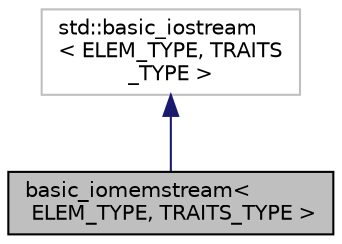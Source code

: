 digraph "basic_iomemstream&lt; ELEM_TYPE, TRAITS_TYPE &gt;"
{
 // LATEX_PDF_SIZE
  edge [fontname="Helvetica",fontsize="10",labelfontname="Helvetica",labelfontsize="10"];
  node [fontname="Helvetica",fontsize="10",shape=record];
  Node1 [label="basic_iomemstream\<\l ELEM_TYPE, TRAITS_TYPE \>",height=0.2,width=0.4,color="black", fillcolor="grey75", style="filled", fontcolor="black",tooltip="Basic input/output memory stream. Combines imemstream & omemstream. Creates input/output stream aroun..."];
  Node2 -> Node1 [dir="back",color="midnightblue",fontsize="10",style="solid",fontname="Helvetica"];
  Node2 [label="std::basic_iostream\l\< ELEM_TYPE, TRAITS\l_TYPE \>",height=0.2,width=0.4,color="grey75", fillcolor="white", style="filled",tooltip=" "];
}
